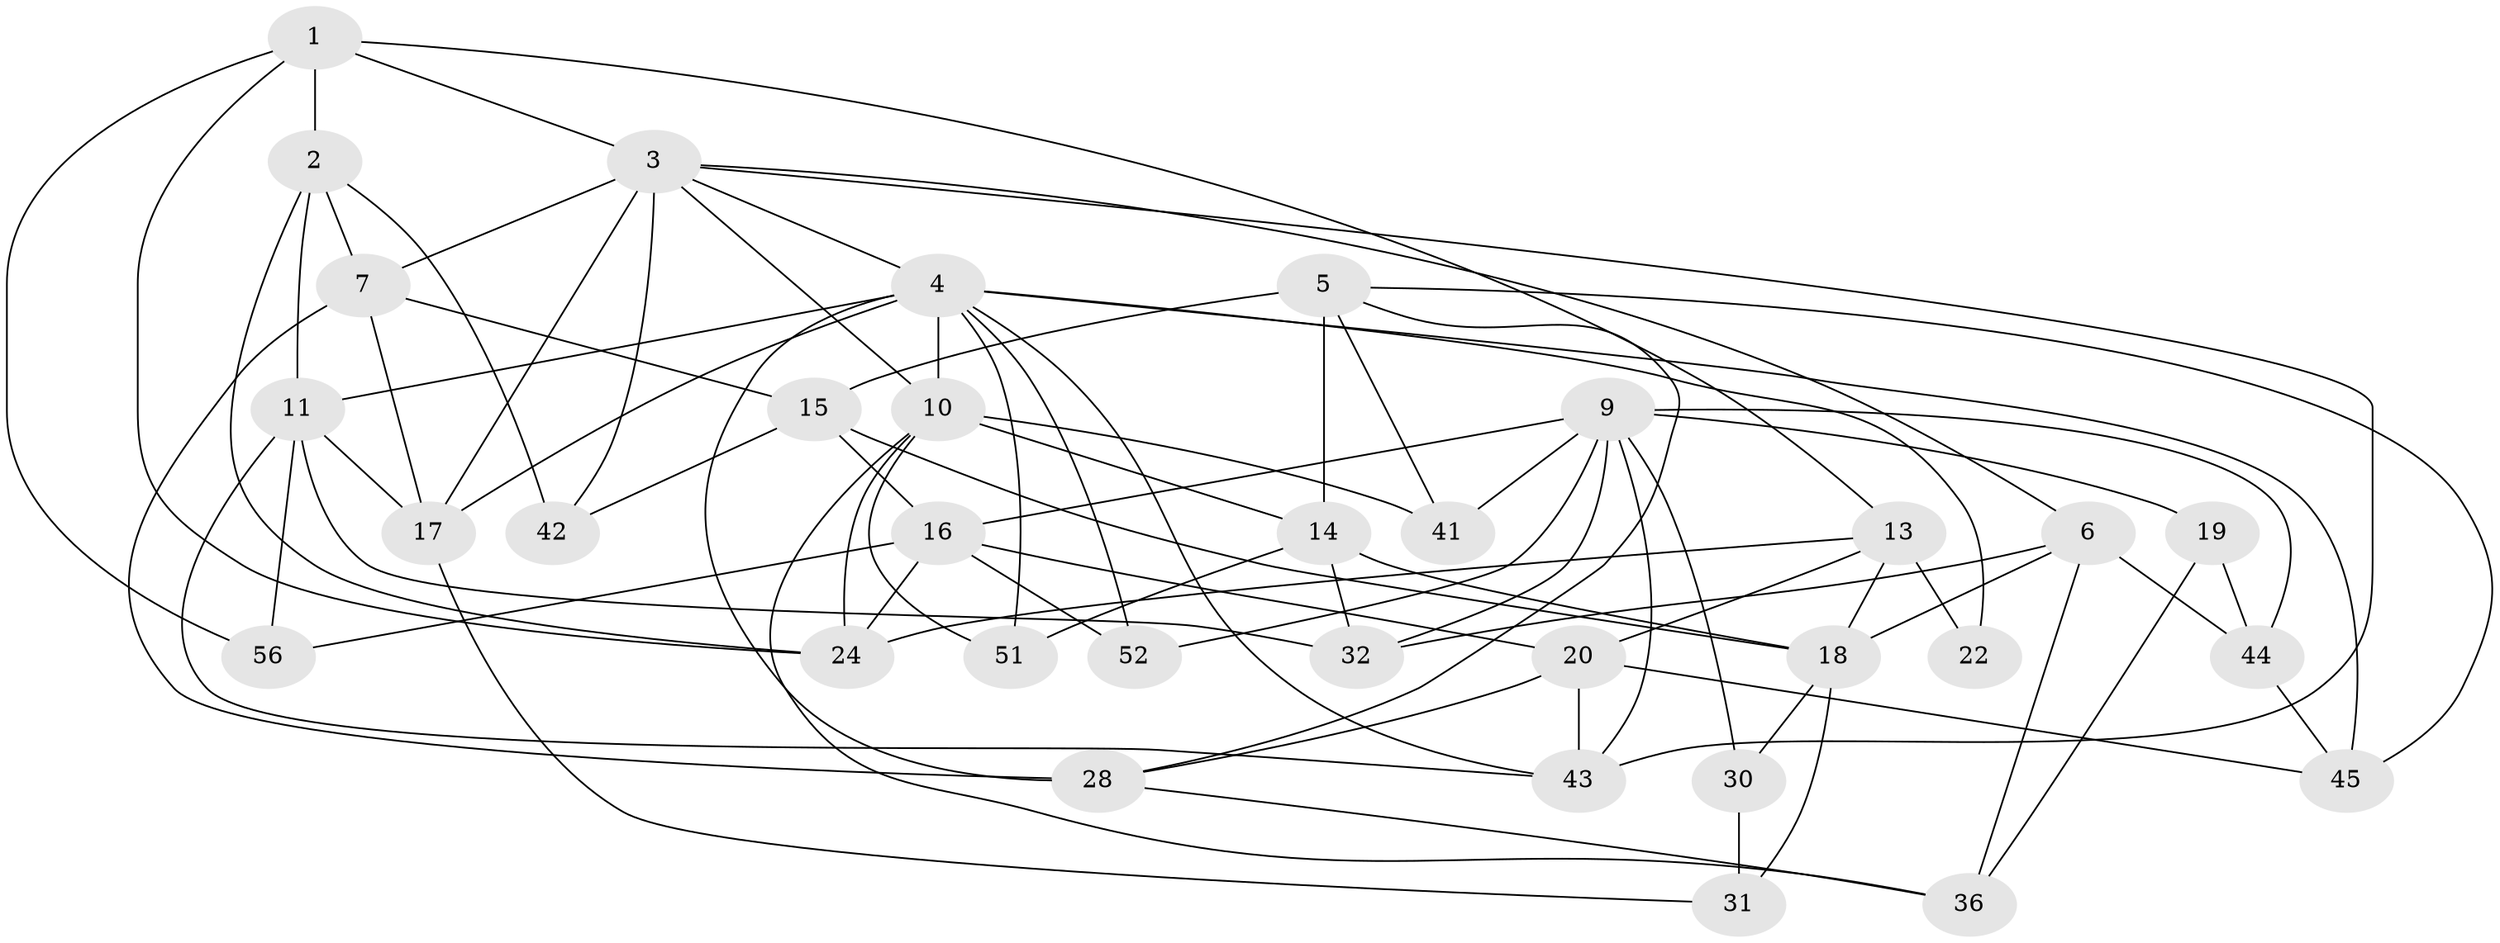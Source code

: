 // original degree distribution, {3: 0.30357142857142855, 4: 0.30357142857142855, 9: 0.017857142857142856, 5: 0.21428571428571427, 2: 0.08928571428571429, 7: 0.03571428571428571, 6: 0.03571428571428571}
// Generated by graph-tools (version 1.1) at 2025/42/03/06/25 10:42:01]
// undirected, 33 vertices, 79 edges
graph export_dot {
graph [start="1"]
  node [color=gray90,style=filled];
  1 [super="+54"];
  2 [super="+34"];
  3 [super="+21"];
  4 [super="+33"];
  5 [super="+37"];
  6 [super="+8"];
  7 [super="+12"];
  9 [super="+23"];
  10 [super="+25"];
  11 [super="+29"];
  13 [super="+35"];
  14;
  15 [super="+53"];
  16 [super="+47"];
  17 [super="+48"];
  18 [super="+27"];
  19;
  20 [super="+26"];
  22;
  24 [super="+50"];
  28 [super="+38"];
  30;
  31;
  32 [super="+40"];
  36 [super="+39"];
  41 [super="+46"];
  42;
  43;
  44 [super="+49"];
  45 [super="+55"];
  51;
  52;
  56;
  1 -- 56;
  1 -- 24;
  1 -- 2;
  1 -- 3;
  1 -- 13;
  2 -- 7;
  2 -- 42;
  2 -- 24;
  2 -- 11;
  3 -- 43;
  3 -- 17 [weight=2];
  3 -- 6;
  3 -- 4;
  3 -- 42;
  3 -- 7;
  3 -- 10;
  4 -- 22;
  4 -- 43;
  4 -- 45;
  4 -- 51;
  4 -- 52;
  4 -- 10;
  4 -- 11;
  4 -- 28 [weight=2];
  4 -- 17;
  5 -- 28;
  5 -- 41;
  5 -- 45;
  5 -- 14;
  5 -- 15 [weight=3];
  6 -- 18;
  6 -- 32;
  6 -- 36;
  6 -- 44;
  7 -- 28;
  7 -- 15;
  7 -- 17;
  9 -- 52;
  9 -- 30;
  9 -- 41 [weight=2];
  9 -- 16;
  9 -- 19;
  9 -- 43;
  9 -- 32;
  9 -- 44;
  10 -- 14;
  10 -- 36;
  10 -- 24;
  10 -- 41;
  10 -- 51;
  11 -- 32;
  11 -- 17;
  11 -- 56;
  11 -- 43;
  13 -- 18;
  13 -- 20;
  13 -- 24;
  13 -- 22;
  14 -- 51;
  14 -- 18;
  14 -- 32;
  15 -- 42;
  15 -- 16;
  15 -- 18;
  16 -- 56;
  16 -- 20;
  16 -- 24 [weight=2];
  16 -- 52;
  17 -- 31;
  18 -- 31;
  18 -- 30;
  19 -- 44;
  19 -- 36;
  20 -- 43;
  20 -- 45;
  20 -- 28;
  28 -- 36;
  30 -- 31;
  44 -- 45;
}

